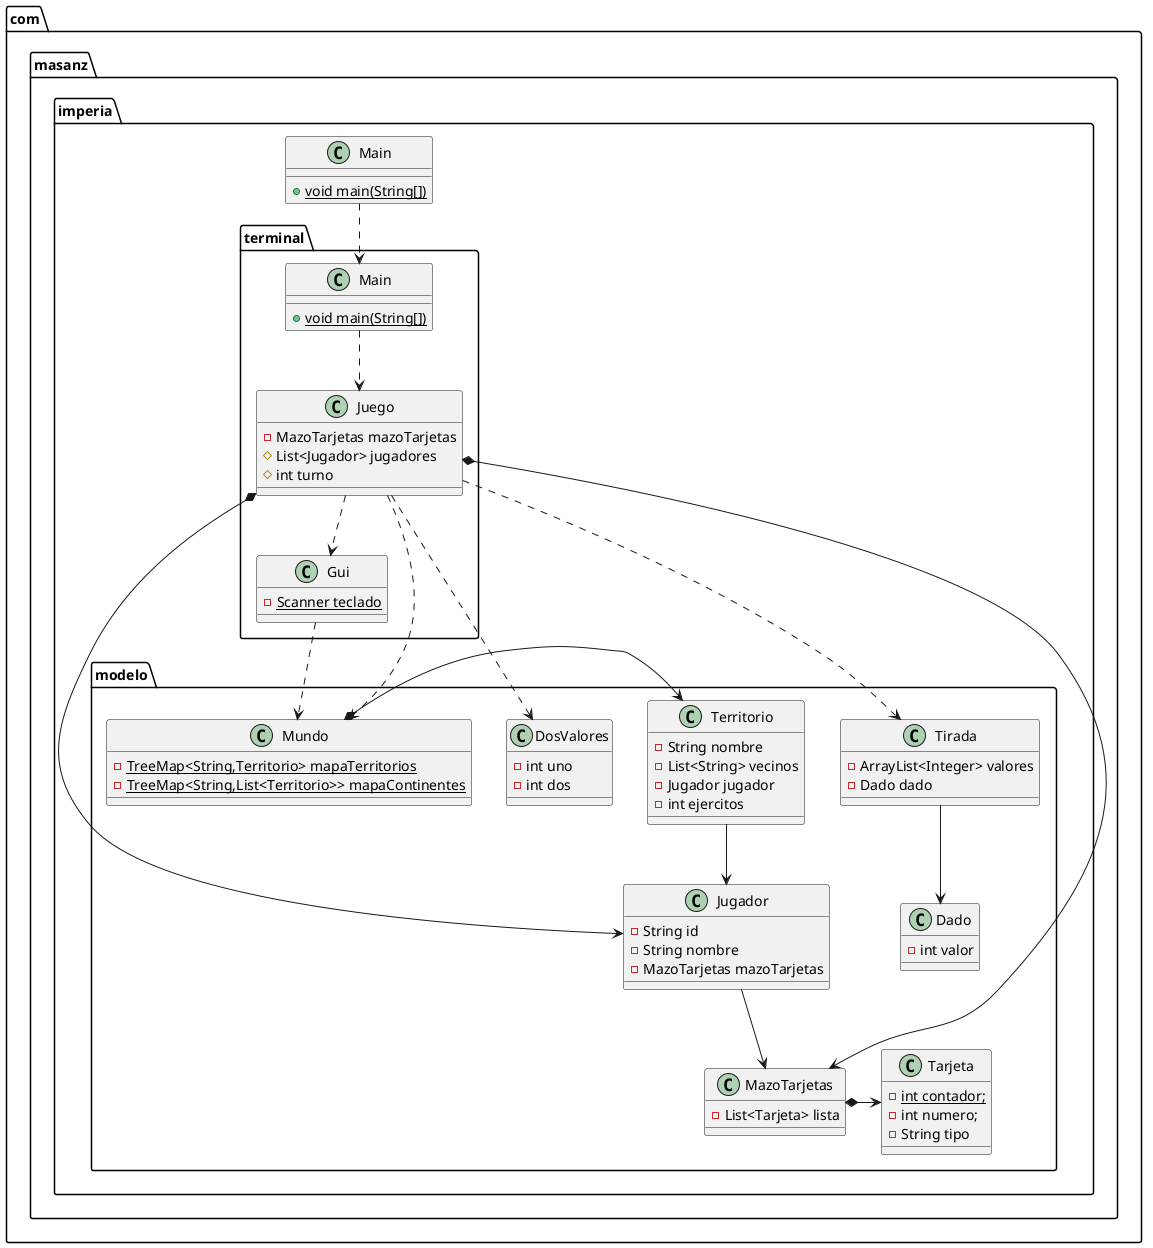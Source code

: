 @startuml
class com.masanz.imperia.modelo.DosValores {
- int uno
- int dos
}


class com.masanz.imperia.terminal.Juego {
- MazoTarjetas mazoTarjetas
# List<Jugador> jugadores
# int turno
}


class com.masanz.imperia.modelo.Tirada {
- ArrayList<Integer> valores
- Dado dado
}


class com.masanz.imperia.modelo.Mundo {
- {static} TreeMap<String,Territorio> mapaTerritorios
- {static} TreeMap<String,List<Territorio>> mapaContinentes
}

class com.masanz.imperia.terminal.Gui {
- {static} Scanner teclado
}


class com.masanz.imperia.terminal.Main {
+ {static} void main(String[])
}

class com.masanz.imperia.Main {
+ {static} void main(String[])
}


class com.masanz.imperia.modelo.Dado {
- int valor
}


class com.masanz.imperia.modelo.Jugador {
- String id
- String nombre
- MazoTarjetas mazoTarjetas
}


class com.masanz.imperia.modelo.Territorio {
- String nombre
- List<String> vecinos
- Jugador jugador
- int ejercitos
}

class com.masanz.imperia.modelo.MazoTarjetas {
- List<Tarjeta> lista
}

class com.masanz.imperia.modelo.Tarjeta {
- {static} int contador;
- int numero;
- String tipo
}

com.masanz.imperia.Main ..> com.masanz.imperia.terminal.Main
com.masanz.imperia.terminal.Main ..> com.masanz.imperia.terminal.Juego
com.masanz.imperia.terminal.Gui ..> com.masanz.imperia.modelo.Mundo
com.masanz.imperia.terminal.Juego *-> com.masanz.imperia.modelo.Jugador
com.masanz.imperia.terminal.Juego ..> com.masanz.imperia.terminal.Gui
com.masanz.imperia.terminal.Juego ..> com.masanz.imperia.modelo.Mundo
com.masanz.imperia.terminal.Juego ..> com.masanz.imperia.modelo.Tirada
com.masanz.imperia.terminal.Juego ..> com.masanz.imperia.modelo.DosValores
com.masanz.imperia.modelo.Mundo *-> com.masanz.imperia.modelo.Territorio
com.masanz.imperia.modelo.Tirada --> com.masanz.imperia.modelo.Dado
com.masanz.imperia.modelo.Territorio --> com.masanz.imperia.modelo.Jugador

com.masanz.imperia.modelo.MazoTarjetas *-> com.masanz.imperia.modelo.Tarjeta
com.masanz.imperia.modelo.Jugador --> com.masanz.imperia.modelo.MazoTarjetas
com.masanz.imperia.terminal.Juego *-> com.masanz.imperia.modelo.MazoTarjetas

@enduml